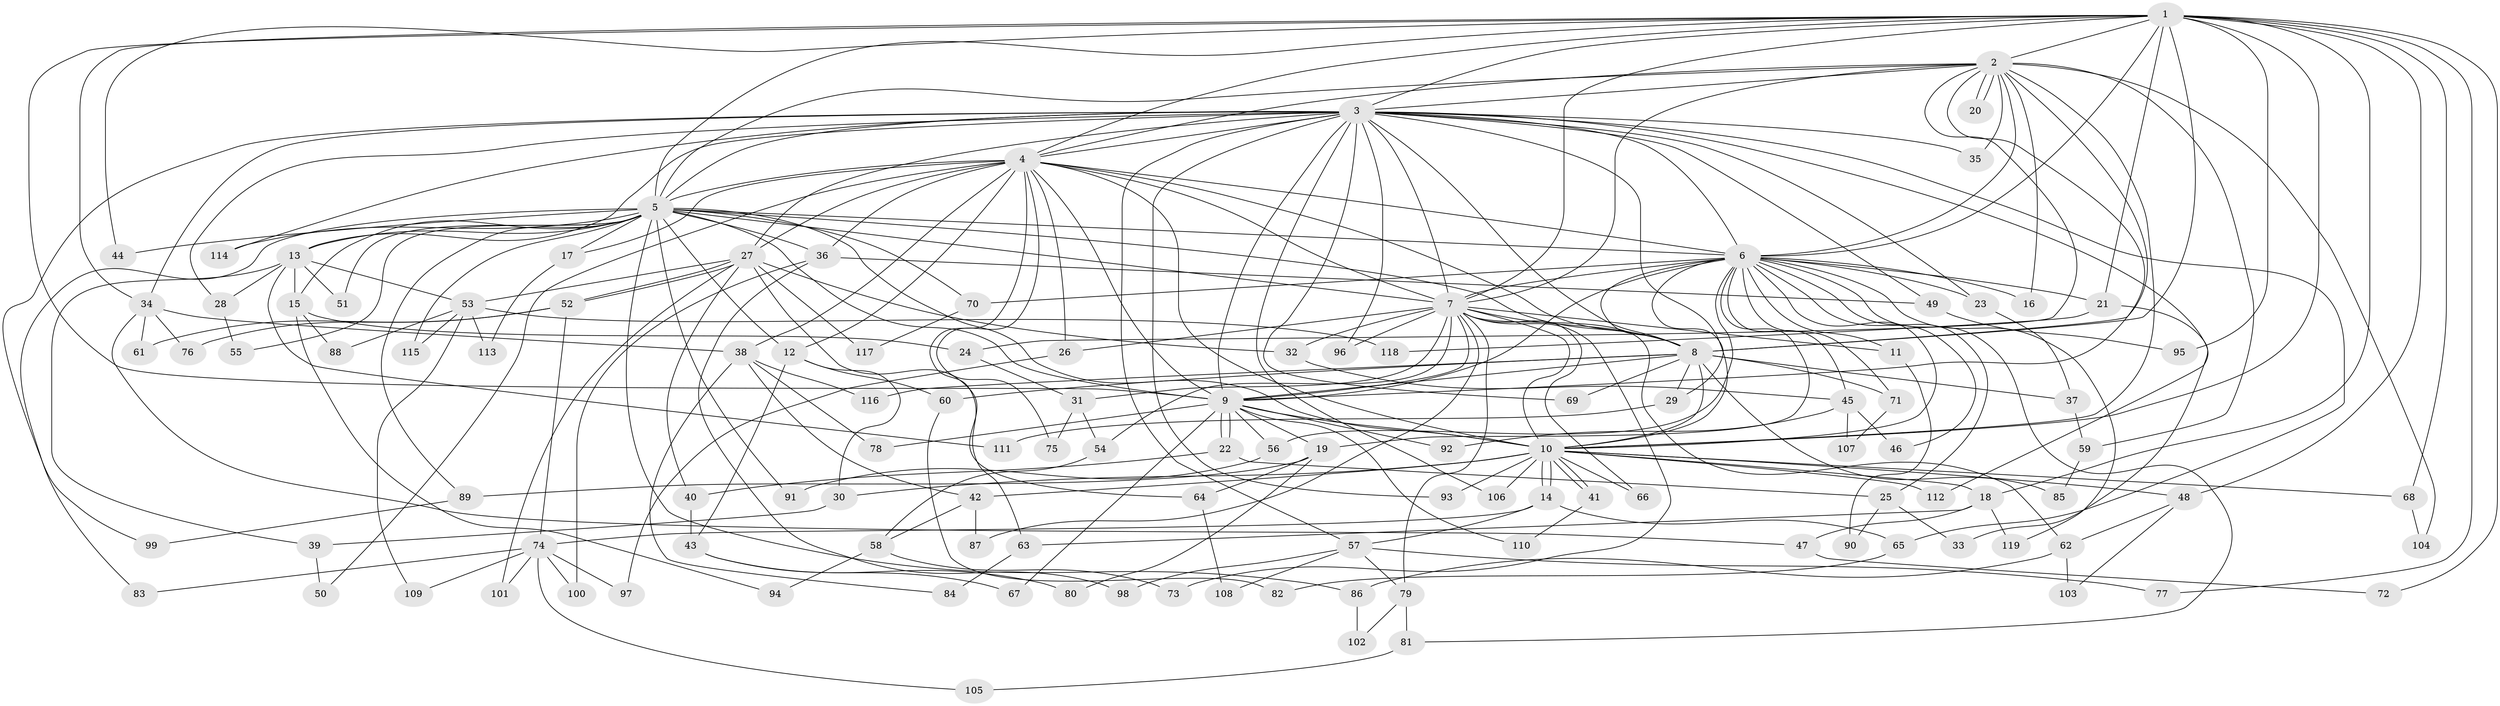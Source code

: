 // coarse degree distribution, {23: 0.013888888888888888, 20: 0.027777777777777776, 3: 0.3055555555555556, 5: 0.08333333333333333, 9: 0.013888888888888888, 6: 0.041666666666666664, 4: 0.1527777777777778, 12: 0.013888888888888888, 1: 0.013888888888888888, 16: 0.027777777777777776, 7: 0.027777777777777776, 18: 0.013888888888888888, 14: 0.013888888888888888, 2: 0.2222222222222222, 8: 0.013888888888888888, 19: 0.013888888888888888}
// Generated by graph-tools (version 1.1) at 2025/36/03/04/25 23:36:31]
// undirected, 119 vertices, 263 edges
graph export_dot {
  node [color=gray90,style=filled];
  1;
  2;
  3;
  4;
  5;
  6;
  7;
  8;
  9;
  10;
  11;
  12;
  13;
  14;
  15;
  16;
  17;
  18;
  19;
  20;
  21;
  22;
  23;
  24;
  25;
  26;
  27;
  28;
  29;
  30;
  31;
  32;
  33;
  34;
  35;
  36;
  37;
  38;
  39;
  40;
  41;
  42;
  43;
  44;
  45;
  46;
  47;
  48;
  49;
  50;
  51;
  52;
  53;
  54;
  55;
  56;
  57;
  58;
  59;
  60;
  61;
  62;
  63;
  64;
  65;
  66;
  67;
  68;
  69;
  70;
  71;
  72;
  73;
  74;
  75;
  76;
  77;
  78;
  79;
  80;
  81;
  82;
  83;
  84;
  85;
  86;
  87;
  88;
  89;
  90;
  91;
  92;
  93;
  94;
  95;
  96;
  97;
  98;
  99;
  100;
  101;
  102;
  103;
  104;
  105;
  106;
  107;
  108;
  109;
  110;
  111;
  112;
  113;
  114;
  115;
  116;
  117;
  118;
  119;
  1 -- 2;
  1 -- 3;
  1 -- 4;
  1 -- 5;
  1 -- 6;
  1 -- 7;
  1 -- 8;
  1 -- 9;
  1 -- 10;
  1 -- 18;
  1 -- 21;
  1 -- 34;
  1 -- 44;
  1 -- 48;
  1 -- 68;
  1 -- 72;
  1 -- 77;
  1 -- 95;
  2 -- 3;
  2 -- 4;
  2 -- 5;
  2 -- 6;
  2 -- 7;
  2 -- 8;
  2 -- 9;
  2 -- 10;
  2 -- 16;
  2 -- 20;
  2 -- 20;
  2 -- 24;
  2 -- 35;
  2 -- 59;
  2 -- 104;
  3 -- 4;
  3 -- 5;
  3 -- 6;
  3 -- 7;
  3 -- 8;
  3 -- 9;
  3 -- 10;
  3 -- 13;
  3 -- 23;
  3 -- 27;
  3 -- 28;
  3 -- 34;
  3 -- 35;
  3 -- 49;
  3 -- 57;
  3 -- 65;
  3 -- 69;
  3 -- 93;
  3 -- 96;
  3 -- 99;
  3 -- 106;
  3 -- 112;
  3 -- 114;
  4 -- 5;
  4 -- 6;
  4 -- 7;
  4 -- 8;
  4 -- 9;
  4 -- 10;
  4 -- 12;
  4 -- 17;
  4 -- 26;
  4 -- 27;
  4 -- 36;
  4 -- 38;
  4 -- 50;
  4 -- 63;
  4 -- 75;
  5 -- 6;
  5 -- 7;
  5 -- 8;
  5 -- 9;
  5 -- 10;
  5 -- 12;
  5 -- 13;
  5 -- 15;
  5 -- 17;
  5 -- 36;
  5 -- 44;
  5 -- 51;
  5 -- 55;
  5 -- 70;
  5 -- 83;
  5 -- 86;
  5 -- 89;
  5 -- 91;
  5 -- 114;
  5 -- 115;
  6 -- 7;
  6 -- 8;
  6 -- 9;
  6 -- 10;
  6 -- 11;
  6 -- 16;
  6 -- 19;
  6 -- 21;
  6 -- 23;
  6 -- 25;
  6 -- 29;
  6 -- 45;
  6 -- 46;
  6 -- 56;
  6 -- 70;
  6 -- 71;
  6 -- 81;
  6 -- 119;
  7 -- 8;
  7 -- 9;
  7 -- 10;
  7 -- 11;
  7 -- 26;
  7 -- 31;
  7 -- 32;
  7 -- 54;
  7 -- 62;
  7 -- 66;
  7 -- 73;
  7 -- 79;
  7 -- 87;
  7 -- 96;
  8 -- 9;
  8 -- 10;
  8 -- 29;
  8 -- 37;
  8 -- 60;
  8 -- 69;
  8 -- 71;
  8 -- 85;
  8 -- 116;
  9 -- 10;
  9 -- 19;
  9 -- 22;
  9 -- 22;
  9 -- 56;
  9 -- 67;
  9 -- 78;
  9 -- 92;
  9 -- 110;
  10 -- 14;
  10 -- 14;
  10 -- 18;
  10 -- 30;
  10 -- 41;
  10 -- 41;
  10 -- 42;
  10 -- 48;
  10 -- 66;
  10 -- 68;
  10 -- 93;
  10 -- 106;
  10 -- 112;
  11 -- 90;
  12 -- 30;
  12 -- 43;
  12 -- 60;
  13 -- 15;
  13 -- 28;
  13 -- 39;
  13 -- 51;
  13 -- 53;
  13 -- 111;
  14 -- 57;
  14 -- 65;
  14 -- 74;
  15 -- 24;
  15 -- 88;
  15 -- 94;
  17 -- 113;
  18 -- 47;
  18 -- 63;
  18 -- 119;
  19 -- 64;
  19 -- 80;
  19 -- 89;
  21 -- 33;
  21 -- 118;
  22 -- 25;
  22 -- 40;
  23 -- 37;
  24 -- 31;
  25 -- 33;
  25 -- 90;
  26 -- 97;
  27 -- 32;
  27 -- 40;
  27 -- 52;
  27 -- 52;
  27 -- 53;
  27 -- 64;
  27 -- 101;
  27 -- 117;
  28 -- 55;
  29 -- 111;
  30 -- 39;
  31 -- 54;
  31 -- 75;
  32 -- 45;
  34 -- 38;
  34 -- 47;
  34 -- 61;
  34 -- 76;
  36 -- 49;
  36 -- 98;
  36 -- 100;
  37 -- 59;
  38 -- 42;
  38 -- 78;
  38 -- 84;
  38 -- 116;
  39 -- 50;
  40 -- 43;
  41 -- 110;
  42 -- 58;
  42 -- 87;
  43 -- 67;
  43 -- 80;
  45 -- 46;
  45 -- 92;
  45 -- 107;
  47 -- 72;
  48 -- 62;
  48 -- 103;
  49 -- 95;
  52 -- 61;
  52 -- 74;
  52 -- 76;
  53 -- 88;
  53 -- 109;
  53 -- 113;
  53 -- 115;
  53 -- 118;
  54 -- 58;
  56 -- 91;
  57 -- 77;
  57 -- 79;
  57 -- 98;
  57 -- 108;
  58 -- 73;
  58 -- 94;
  59 -- 85;
  60 -- 82;
  62 -- 86;
  62 -- 103;
  63 -- 84;
  64 -- 108;
  65 -- 82;
  68 -- 104;
  70 -- 117;
  71 -- 107;
  74 -- 83;
  74 -- 97;
  74 -- 100;
  74 -- 101;
  74 -- 105;
  74 -- 109;
  79 -- 81;
  79 -- 102;
  81 -- 105;
  86 -- 102;
  89 -- 99;
}
